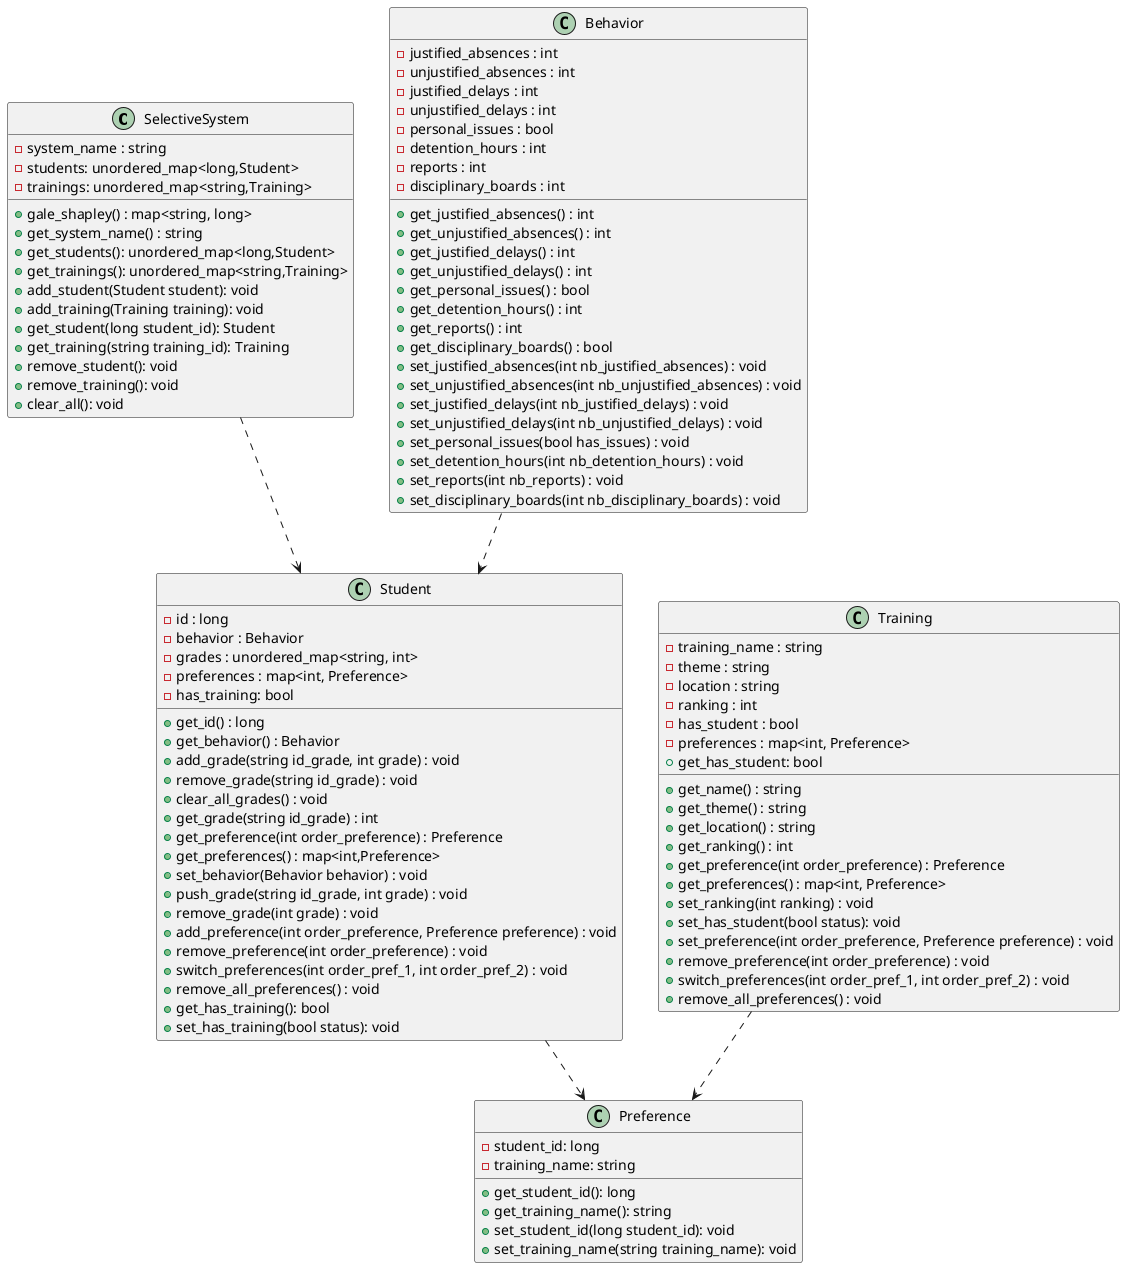 @startuml diagram

SelectiveSystem ..> Student
Behavior ..> Student
Training ..> Preference
Student ..> Preference

class Student {
    -id : long
    -behavior : Behavior
    -grades : unordered_map<string, int>
    -preferences : map<int, Preference> 
    -has_training: bool
    +get_id() : long
    +get_behavior() : Behavior
    +add_grade(string id_grade, int grade) : void
    +remove_grade(string id_grade) : void
    +clear_all_grades() : void
    +get_grade(string id_grade) : int
    +get_preference(int order_preference) : Preference
    +get_preferences() : map<int,Preference> 
    +set_behavior(Behavior behavior) : void
    +push_grade(string id_grade, int grade) : void
    +remove_grade(int grade) : void
    +add_preference(int order_preference, Preference preference) : void
    +remove_preference(int order_preference) : void
    +switch_preferences(int order_pref_1, int order_pref_2) : void
    +remove_all_preferences() : void
    +get_has_training(): bool
    +set_has_training(bool status): void
}

class SelectiveSystem {
    -system_name : string
    -students: unordered_map<long,Student>
    -trainings: unordered_map<string,Training>
    + gale_shapley() : map<string, long> 
    + get_system_name() : string
    + get_students(): unordered_map<long,Student>
    + get_trainings(): unordered_map<string,Training>
    + add_student(Student student): void
    + add_training(Training training): void
    + get_student(long student_id): Student
    + get_training(string training_id): Training
    + remove_student(): void
    + remove_training(): void
    + clear_all(): void
}

class Training {
    - training_name : string
    - theme : string
    - location : string
    - ranking : int
    - has_student : bool
    - preferences : map<int, Preference> 
    + get_name() : string
    + get_theme() : string
    + get_location() : string
    + get_ranking() : int
    + get_has_student: bool
    + get_preference(int order_preference) : Preference
    + get_preferences() : map<int, Preference> 
    + set_ranking(int ranking) : void
    + set_has_student(bool status): void
    + set_preference(int order_preference, Preference preference) : void
    + remove_preference(int order_preference) : void
    + switch_preferences(int order_pref_1, int order_pref_2) : void
    + remove_all_preferences() : void
}

class Preference{
    - student_id: long
    - training_name: string
    + get_student_id(): long
    + get_training_name(): string
    + set_student_id(long student_id): void
    + set_training_name(string training_name): void
}


class Behavior {
    -justified_absences : int
    -unjustified_absences : int
    -justified_delays : int
    -unjustified_delays : int
    -personal_issues : bool
    -detention_hours : int
    -reports : int
    -disciplinary_boards : int
    +get_justified_absences() : int
    +get_unjustified_absences() : int
    +get_justified_delays() : int
    +get_unjustified_delays() : int
    +get_personal_issues() : bool
    +get_detention_hours() : int
    +get_reports() : int
    +get_disciplinary_boards() : bool
    +set_justified_absences(int nb_justified_absences) : void
    +set_unjustified_absences(int nb_unjustified_absences) : void
    +set_justified_delays(int nb_justified_delays) : void
    +set_unjustified_delays(int nb_unjustified_delays) : void
    +set_personal_issues(bool has_issues) : void
    +set_detention_hours(int nb_detention_hours) : void
    +set_reports(int nb_reports) : void
    +set_disciplinary_boards(int nb_disciplinary_boards) : void
}


@enduml
